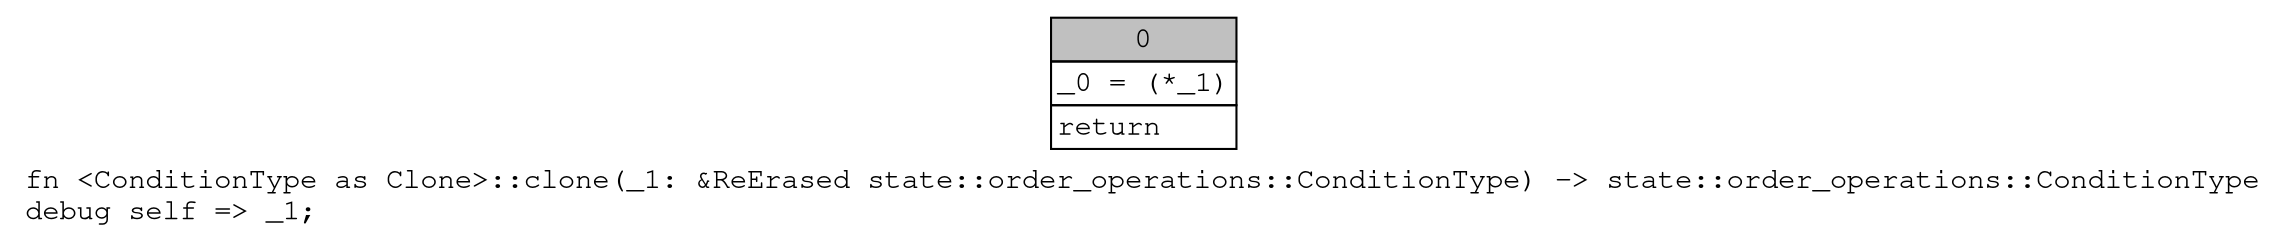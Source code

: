 digraph Mir_0_8531 {
    graph [fontname="Courier, monospace"];
    node [fontname="Courier, monospace"];
    edge [fontname="Courier, monospace"];
    label=<fn &lt;ConditionType as Clone&gt;::clone(_1: &amp;ReErased state::order_operations::ConditionType) -&gt; state::order_operations::ConditionType<br align="left"/>debug self =&gt; _1;<br align="left"/>>;
    bb0__0_8531 [shape="none", label=<<table border="0" cellborder="1" cellspacing="0"><tr><td bgcolor="gray" align="center" colspan="1">0</td></tr><tr><td align="left" balign="left">_0 = (*_1)<br/></td></tr><tr><td align="left">return</td></tr></table>>];
}
